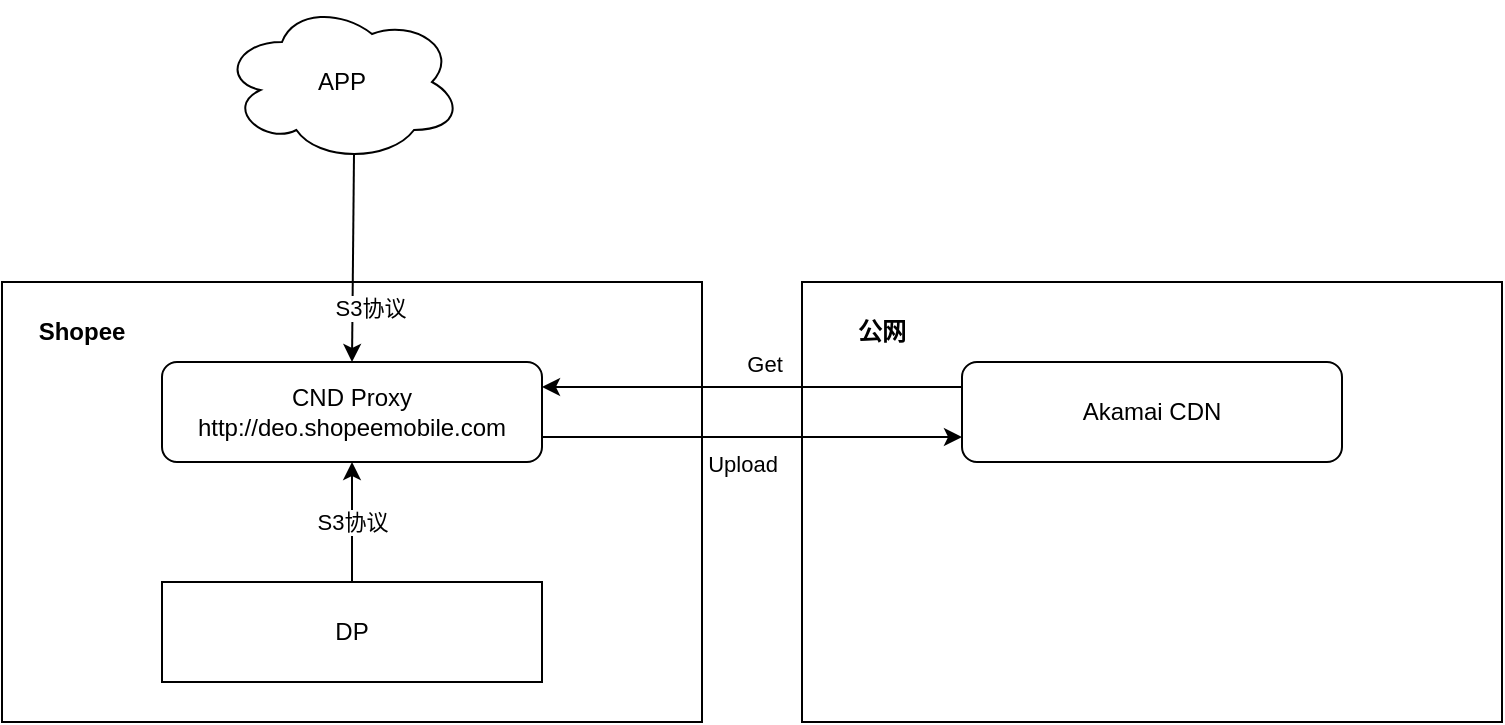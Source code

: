 <mxfile version="15.5.4" type="github">
  <diagram id="avd7XDQOSrSnzy20RDh9" name="Page-1">
    <mxGraphModel dx="1298" dy="716" grid="1" gridSize="10" guides="1" tooltips="1" connect="1" arrows="1" fold="1" page="1" pageScale="1" pageWidth="827" pageHeight="1169" math="0" shadow="0">
      <root>
        <mxCell id="0" />
        <mxCell id="1" parent="0" />
        <mxCell id="LEyRRCJsdjTAtptstZXo-1" value="" style="rounded=0;whiteSpace=wrap;html=1;" vertex="1" parent="1">
          <mxGeometry x="120" y="160" width="350" height="220" as="geometry" />
        </mxCell>
        <mxCell id="LEyRRCJsdjTAtptstZXo-2" value="CND Proxy&lt;br&gt;http://deo.shopeemobile.com" style="rounded=1;whiteSpace=wrap;html=1;" vertex="1" parent="1">
          <mxGeometry x="200" y="200" width="190" height="50" as="geometry" />
        </mxCell>
        <mxCell id="LEyRRCJsdjTAtptstZXo-3" value="DP" style="rounded=0;whiteSpace=wrap;html=1;" vertex="1" parent="1">
          <mxGeometry x="200" y="310" width="190" height="50" as="geometry" />
        </mxCell>
        <mxCell id="LEyRRCJsdjTAtptstZXo-4" value="" style="endArrow=classic;html=1;rounded=0;entryX=0.5;entryY=1;entryDx=0;entryDy=0;exitX=0.5;exitY=0;exitDx=0;exitDy=0;" edge="1" parent="1" source="LEyRRCJsdjTAtptstZXo-3" target="LEyRRCJsdjTAtptstZXo-2">
          <mxGeometry width="50" height="50" relative="1" as="geometry">
            <mxPoint x="240" y="310" as="sourcePoint" />
            <mxPoint x="290" y="260" as="targetPoint" />
          </mxGeometry>
        </mxCell>
        <mxCell id="LEyRRCJsdjTAtptstZXo-5" value="S3协议" style="edgeLabel;html=1;align=center;verticalAlign=middle;resizable=0;points=[];" vertex="1" connectable="0" parent="LEyRRCJsdjTAtptstZXo-4">
          <mxGeometry x="0.3" y="4" relative="1" as="geometry">
            <mxPoint x="4" y="9" as="offset" />
          </mxGeometry>
        </mxCell>
        <mxCell id="LEyRRCJsdjTAtptstZXo-6" value="Shopee" style="text;html=1;strokeColor=none;fillColor=none;align=center;verticalAlign=middle;whiteSpace=wrap;rounded=0;fontStyle=1" vertex="1" parent="1">
          <mxGeometry x="130" y="170" width="60" height="30" as="geometry" />
        </mxCell>
        <mxCell id="LEyRRCJsdjTAtptstZXo-7" value="" style="rounded=0;whiteSpace=wrap;html=1;" vertex="1" parent="1">
          <mxGeometry x="520" y="160" width="350" height="220" as="geometry" />
        </mxCell>
        <mxCell id="LEyRRCJsdjTAtptstZXo-8" value="公网" style="text;html=1;strokeColor=none;fillColor=none;align=center;verticalAlign=middle;whiteSpace=wrap;rounded=0;fontStyle=1" vertex="1" parent="1">
          <mxGeometry x="530" y="170" width="60" height="30" as="geometry" />
        </mxCell>
        <mxCell id="LEyRRCJsdjTAtptstZXo-9" value="Akamai CDN" style="rounded=1;whiteSpace=wrap;html=1;" vertex="1" parent="1">
          <mxGeometry x="600" y="200" width="190" height="50" as="geometry" />
        </mxCell>
        <mxCell id="LEyRRCJsdjTAtptstZXo-10" value="" style="endArrow=classic;html=1;rounded=0;entryX=0;entryY=0.75;entryDx=0;entryDy=0;exitX=1;exitY=0.75;exitDx=0;exitDy=0;" edge="1" parent="1" source="LEyRRCJsdjTAtptstZXo-2" target="LEyRRCJsdjTAtptstZXo-9">
          <mxGeometry width="50" height="50" relative="1" as="geometry">
            <mxPoint x="305" y="320" as="sourcePoint" />
            <mxPoint x="305" y="260" as="targetPoint" />
          </mxGeometry>
        </mxCell>
        <mxCell id="LEyRRCJsdjTAtptstZXo-11" value="Upload" style="edgeLabel;html=1;align=center;verticalAlign=middle;resizable=0;points=[];" vertex="1" connectable="0" parent="LEyRRCJsdjTAtptstZXo-10">
          <mxGeometry x="0.3" y="4" relative="1" as="geometry">
            <mxPoint x="-37" y="17" as="offset" />
          </mxGeometry>
        </mxCell>
        <mxCell id="LEyRRCJsdjTAtptstZXo-12" value="" style="endArrow=classic;html=1;rounded=0;entryX=1;entryY=0.25;entryDx=0;entryDy=0;exitX=0;exitY=0.25;exitDx=0;exitDy=0;" edge="1" parent="1" source="LEyRRCJsdjTAtptstZXo-9" target="LEyRRCJsdjTAtptstZXo-2">
          <mxGeometry width="50" height="50" relative="1" as="geometry">
            <mxPoint x="400" y="220" as="sourcePoint" />
            <mxPoint x="610" y="220" as="targetPoint" />
          </mxGeometry>
        </mxCell>
        <mxCell id="LEyRRCJsdjTAtptstZXo-13" value="Get" style="edgeLabel;html=1;align=center;verticalAlign=middle;resizable=0;points=[];" vertex="1" connectable="0" parent="LEyRRCJsdjTAtptstZXo-12">
          <mxGeometry x="0.3" y="4" relative="1" as="geometry">
            <mxPoint x="37" y="-16" as="offset" />
          </mxGeometry>
        </mxCell>
        <mxCell id="LEyRRCJsdjTAtptstZXo-15" value="APP" style="ellipse;shape=cloud;whiteSpace=wrap;html=1;" vertex="1" parent="1">
          <mxGeometry x="230" y="20" width="120" height="80" as="geometry" />
        </mxCell>
        <mxCell id="LEyRRCJsdjTAtptstZXo-16" value="" style="endArrow=classic;html=1;rounded=0;entryX=0.5;entryY=0;entryDx=0;entryDy=0;exitX=0.55;exitY=0.95;exitDx=0;exitDy=0;exitPerimeter=0;" edge="1" parent="1" source="LEyRRCJsdjTAtptstZXo-15" target="LEyRRCJsdjTAtptstZXo-2">
          <mxGeometry width="50" height="50" relative="1" as="geometry">
            <mxPoint x="305" y="320" as="sourcePoint" />
            <mxPoint x="305" y="260" as="targetPoint" />
          </mxGeometry>
        </mxCell>
        <mxCell id="LEyRRCJsdjTAtptstZXo-17" value="S3协议" style="edgeLabel;html=1;align=center;verticalAlign=middle;resizable=0;points=[];" vertex="1" connectable="0" parent="LEyRRCJsdjTAtptstZXo-16">
          <mxGeometry x="0.3" y="4" relative="1" as="geometry">
            <mxPoint x="4" y="9" as="offset" />
          </mxGeometry>
        </mxCell>
      </root>
    </mxGraphModel>
  </diagram>
</mxfile>
